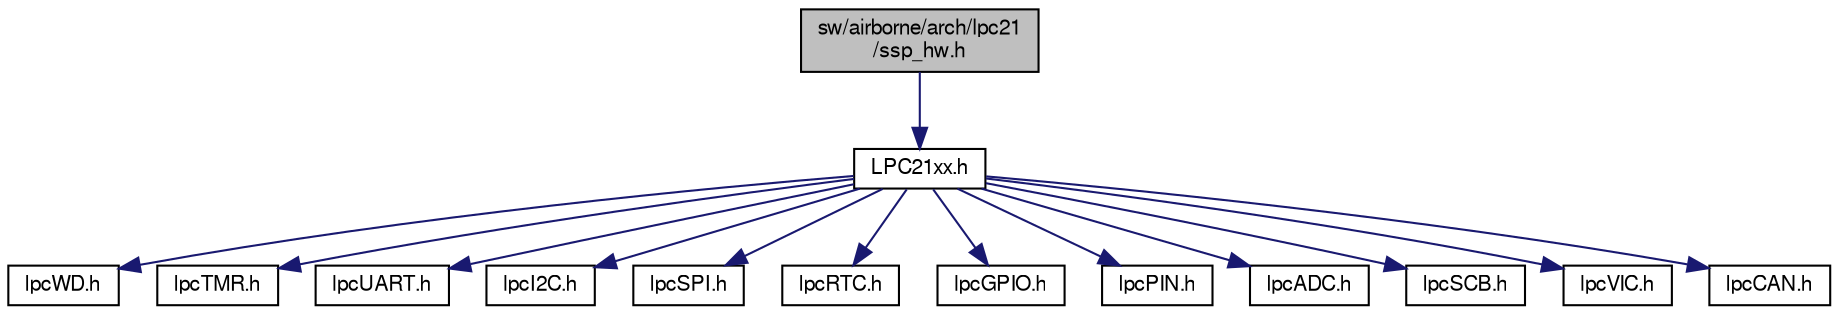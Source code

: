 digraph "sw/airborne/arch/lpc21/ssp_hw.h"
{
  edge [fontname="FreeSans",fontsize="10",labelfontname="FreeSans",labelfontsize="10"];
  node [fontname="FreeSans",fontsize="10",shape=record];
  Node1 [label="sw/airborne/arch/lpc21\l/ssp_hw.h",height=0.2,width=0.4,color="black", fillcolor="grey75", style="filled", fontcolor="black"];
  Node1 -> Node2 [color="midnightblue",fontsize="10",style="solid",fontname="FreeSans"];
  Node2 [label="LPC21xx.h",height=0.2,width=0.4,color="black", fillcolor="white", style="filled",URL="$LPC21xx_8h.html"];
  Node2 -> Node3 [color="midnightblue",fontsize="10",style="solid",fontname="FreeSans"];
  Node3 [label="lpcWD.h",height=0.2,width=0.4,color="black", fillcolor="white", style="filled",URL="$lpcWD_8h.html"];
  Node2 -> Node4 [color="midnightblue",fontsize="10",style="solid",fontname="FreeSans"];
  Node4 [label="lpcTMR.h",height=0.2,width=0.4,color="black", fillcolor="white", style="filled",URL="$lpcTMR_8h.html"];
  Node2 -> Node5 [color="midnightblue",fontsize="10",style="solid",fontname="FreeSans"];
  Node5 [label="lpcUART.h",height=0.2,width=0.4,color="black", fillcolor="white", style="filled",URL="$lpcUART_8h.html"];
  Node2 -> Node6 [color="midnightblue",fontsize="10",style="solid",fontname="FreeSans"];
  Node6 [label="lpcI2C.h",height=0.2,width=0.4,color="black", fillcolor="white", style="filled",URL="$lpcI2C_8h.html"];
  Node2 -> Node7 [color="midnightblue",fontsize="10",style="solid",fontname="FreeSans"];
  Node7 [label="lpcSPI.h",height=0.2,width=0.4,color="black", fillcolor="white", style="filled",URL="$lpcSPI_8h.html"];
  Node2 -> Node8 [color="midnightblue",fontsize="10",style="solid",fontname="FreeSans"];
  Node8 [label="lpcRTC.h",height=0.2,width=0.4,color="black", fillcolor="white", style="filled",URL="$lpcRTC_8h.html"];
  Node2 -> Node9 [color="midnightblue",fontsize="10",style="solid",fontname="FreeSans"];
  Node9 [label="lpcGPIO.h",height=0.2,width=0.4,color="black", fillcolor="white", style="filled",URL="$lpcGPIO_8h.html"];
  Node2 -> Node10 [color="midnightblue",fontsize="10",style="solid",fontname="FreeSans"];
  Node10 [label="lpcPIN.h",height=0.2,width=0.4,color="black", fillcolor="white", style="filled",URL="$lpcPIN_8h.html"];
  Node2 -> Node11 [color="midnightblue",fontsize="10",style="solid",fontname="FreeSans"];
  Node11 [label="lpcADC.h",height=0.2,width=0.4,color="black", fillcolor="white", style="filled",URL="$lpcADC_8h.html"];
  Node2 -> Node12 [color="midnightblue",fontsize="10",style="solid",fontname="FreeSans"];
  Node12 [label="lpcSCB.h",height=0.2,width=0.4,color="black", fillcolor="white", style="filled",URL="$lpcSCB_8h.html"];
  Node2 -> Node13 [color="midnightblue",fontsize="10",style="solid",fontname="FreeSans"];
  Node13 [label="lpcVIC.h",height=0.2,width=0.4,color="black", fillcolor="white", style="filled",URL="$lpcVIC_8h.html"];
  Node2 -> Node14 [color="midnightblue",fontsize="10",style="solid",fontname="FreeSans"];
  Node14 [label="lpcCAN.h",height=0.2,width=0.4,color="black", fillcolor="white", style="filled",URL="$lpcCAN_8h.html"];
}
